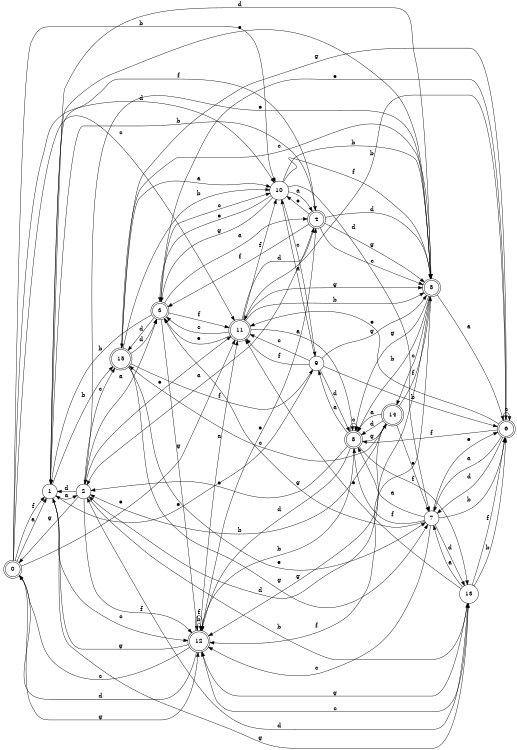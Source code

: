 digraph n13_6 {
__start0 [label="" shape="none"];

rankdir=LR;
size="8,5";

s0 [style="rounded,filled", color="black", fillcolor="white" shape="doublecircle", label="0"];
s1 [style="filled", color="black", fillcolor="white" shape="circle", label="1"];
s2 [style="filled", color="black", fillcolor="white" shape="circle", label="2"];
s3 [style="rounded,filled", color="black", fillcolor="white" shape="doublecircle", label="3"];
s4 [style="rounded,filled", color="black", fillcolor="white" shape="doublecircle", label="4"];
s5 [style="rounded,filled", color="black", fillcolor="white" shape="doublecircle", label="5"];
s6 [style="rounded,filled", color="black", fillcolor="white" shape="doublecircle", label="6"];
s7 [style="filled", color="black", fillcolor="white" shape="circle", label="7"];
s8 [style="rounded,filled", color="black", fillcolor="white" shape="doublecircle", label="8"];
s9 [style="filled", color="black", fillcolor="white" shape="circle", label="9"];
s10 [style="filled", color="black", fillcolor="white" shape="circle", label="10"];
s11 [style="rounded,filled", color="black", fillcolor="white" shape="doublecircle", label="11"];
s12 [style="rounded,filled", color="black", fillcolor="white" shape="doublecircle", label="12"];
s13 [style="filled", color="black", fillcolor="white" shape="circle", label="13"];
s14 [style="rounded,filled", color="black", fillcolor="white" shape="doublecircle", label="14"];
s15 [style="rounded,filled", color="black", fillcolor="white" shape="doublecircle", label="15"];
s0 -> s1 [label="a"];
s0 -> s10 [label="b"];
s0 -> s11 [label="c"];
s0 -> s10 [label="d"];
s0 -> s11 [label="e"];
s0 -> s1 [label="f"];
s0 -> s12 [label="g"];
s1 -> s2 [label="a"];
s1 -> s15 [label="b"];
s1 -> s12 [label="c"];
s1 -> s5 [label="d"];
s1 -> s5 [label="e"];
s1 -> s4 [label="f"];
s1 -> s13 [label="g"];
s2 -> s3 [label="a"];
s2 -> s13 [label="b"];
s2 -> s15 [label="c"];
s2 -> s1 [label="d"];
s2 -> s11 [label="e"];
s2 -> s12 [label="f"];
s2 -> s0 [label="g"];
s3 -> s4 [label="a"];
s3 -> s1 [label="b"];
s3 -> s10 [label="c"];
s3 -> s15 [label="d"];
s3 -> s6 [label="e"];
s3 -> s11 [label="f"];
s3 -> s12 [label="g"];
s4 -> s2 [label="a"];
s4 -> s1 [label="b"];
s4 -> s5 [label="c"];
s4 -> s5 [label="d"];
s4 -> s10 [label="e"];
s4 -> s3 [label="f"];
s4 -> s5 [label="g"];
s5 -> s6 [label="a"];
s5 -> s8 [label="b"];
s5 -> s14 [label="c"];
s5 -> s2 [label="d"];
s5 -> s2 [label="e"];
s5 -> s12 [label="f"];
s5 -> s8 [label="g"];
s6 -> s7 [label="a"];
s6 -> s11 [label="b"];
s6 -> s6 [label="c"];
s6 -> s7 [label="d"];
s6 -> s11 [label="e"];
s6 -> s8 [label="f"];
s6 -> s15 [label="g"];
s7 -> s8 [label="a"];
s7 -> s6 [label="b"];
s7 -> s12 [label="c"];
s7 -> s13 [label="d"];
s7 -> s6 [label="e"];
s7 -> s8 [label="f"];
s7 -> s3 [label="g"];
s8 -> s9 [label="a"];
s8 -> s12 [label="b"];
s8 -> s8 [label="c"];
s8 -> s12 [label="d"];
s8 -> s2 [label="e"];
s8 -> s13 [label="f"];
s8 -> s14 [label="g"];
s9 -> s10 [label="a"];
s9 -> s6 [label="b"];
s9 -> s11 [label="c"];
s9 -> s8 [label="d"];
s9 -> s1 [label="e"];
s9 -> s11 [label="f"];
s9 -> s5 [label="g"];
s10 -> s4 [label="a"];
s10 -> s5 [label="b"];
s10 -> s9 [label="c"];
s10 -> s7 [label="d"];
s10 -> s3 [label="e"];
s10 -> s5 [label="f"];
s10 -> s3 [label="g"];
s11 -> s8 [label="a"];
s11 -> s5 [label="b"];
s11 -> s3 [label="c"];
s11 -> s4 [label="d"];
s11 -> s3 [label="e"];
s11 -> s10 [label="f"];
s11 -> s5 [label="g"];
s12 -> s11 [label="a"];
s12 -> s12 [label="b"];
s12 -> s0 [label="c"];
s12 -> s0 [label="d"];
s12 -> s4 [label="e"];
s12 -> s12 [label="f"];
s12 -> s1 [label="g"];
s13 -> s7 [label="a"];
s13 -> s6 [label="b"];
s13 -> s12 [label="c"];
s13 -> s2 [label="d"];
s13 -> s11 [label="e"];
s13 -> s6 [label="f"];
s13 -> s12 [label="g"];
s14 -> s8 [label="a"];
s14 -> s2 [label="b"];
s14 -> s15 [label="c"];
s14 -> s8 [label="d"];
s14 -> s7 [label="e"];
s14 -> s5 [label="f"];
s14 -> s12 [label="g"];
s15 -> s10 [label="a"];
s15 -> s10 [label="b"];
s15 -> s5 [label="c"];
s15 -> s3 [label="d"];
s15 -> s7 [label="e"];
s15 -> s9 [label="f"];
s15 -> s7 [label="g"];

}